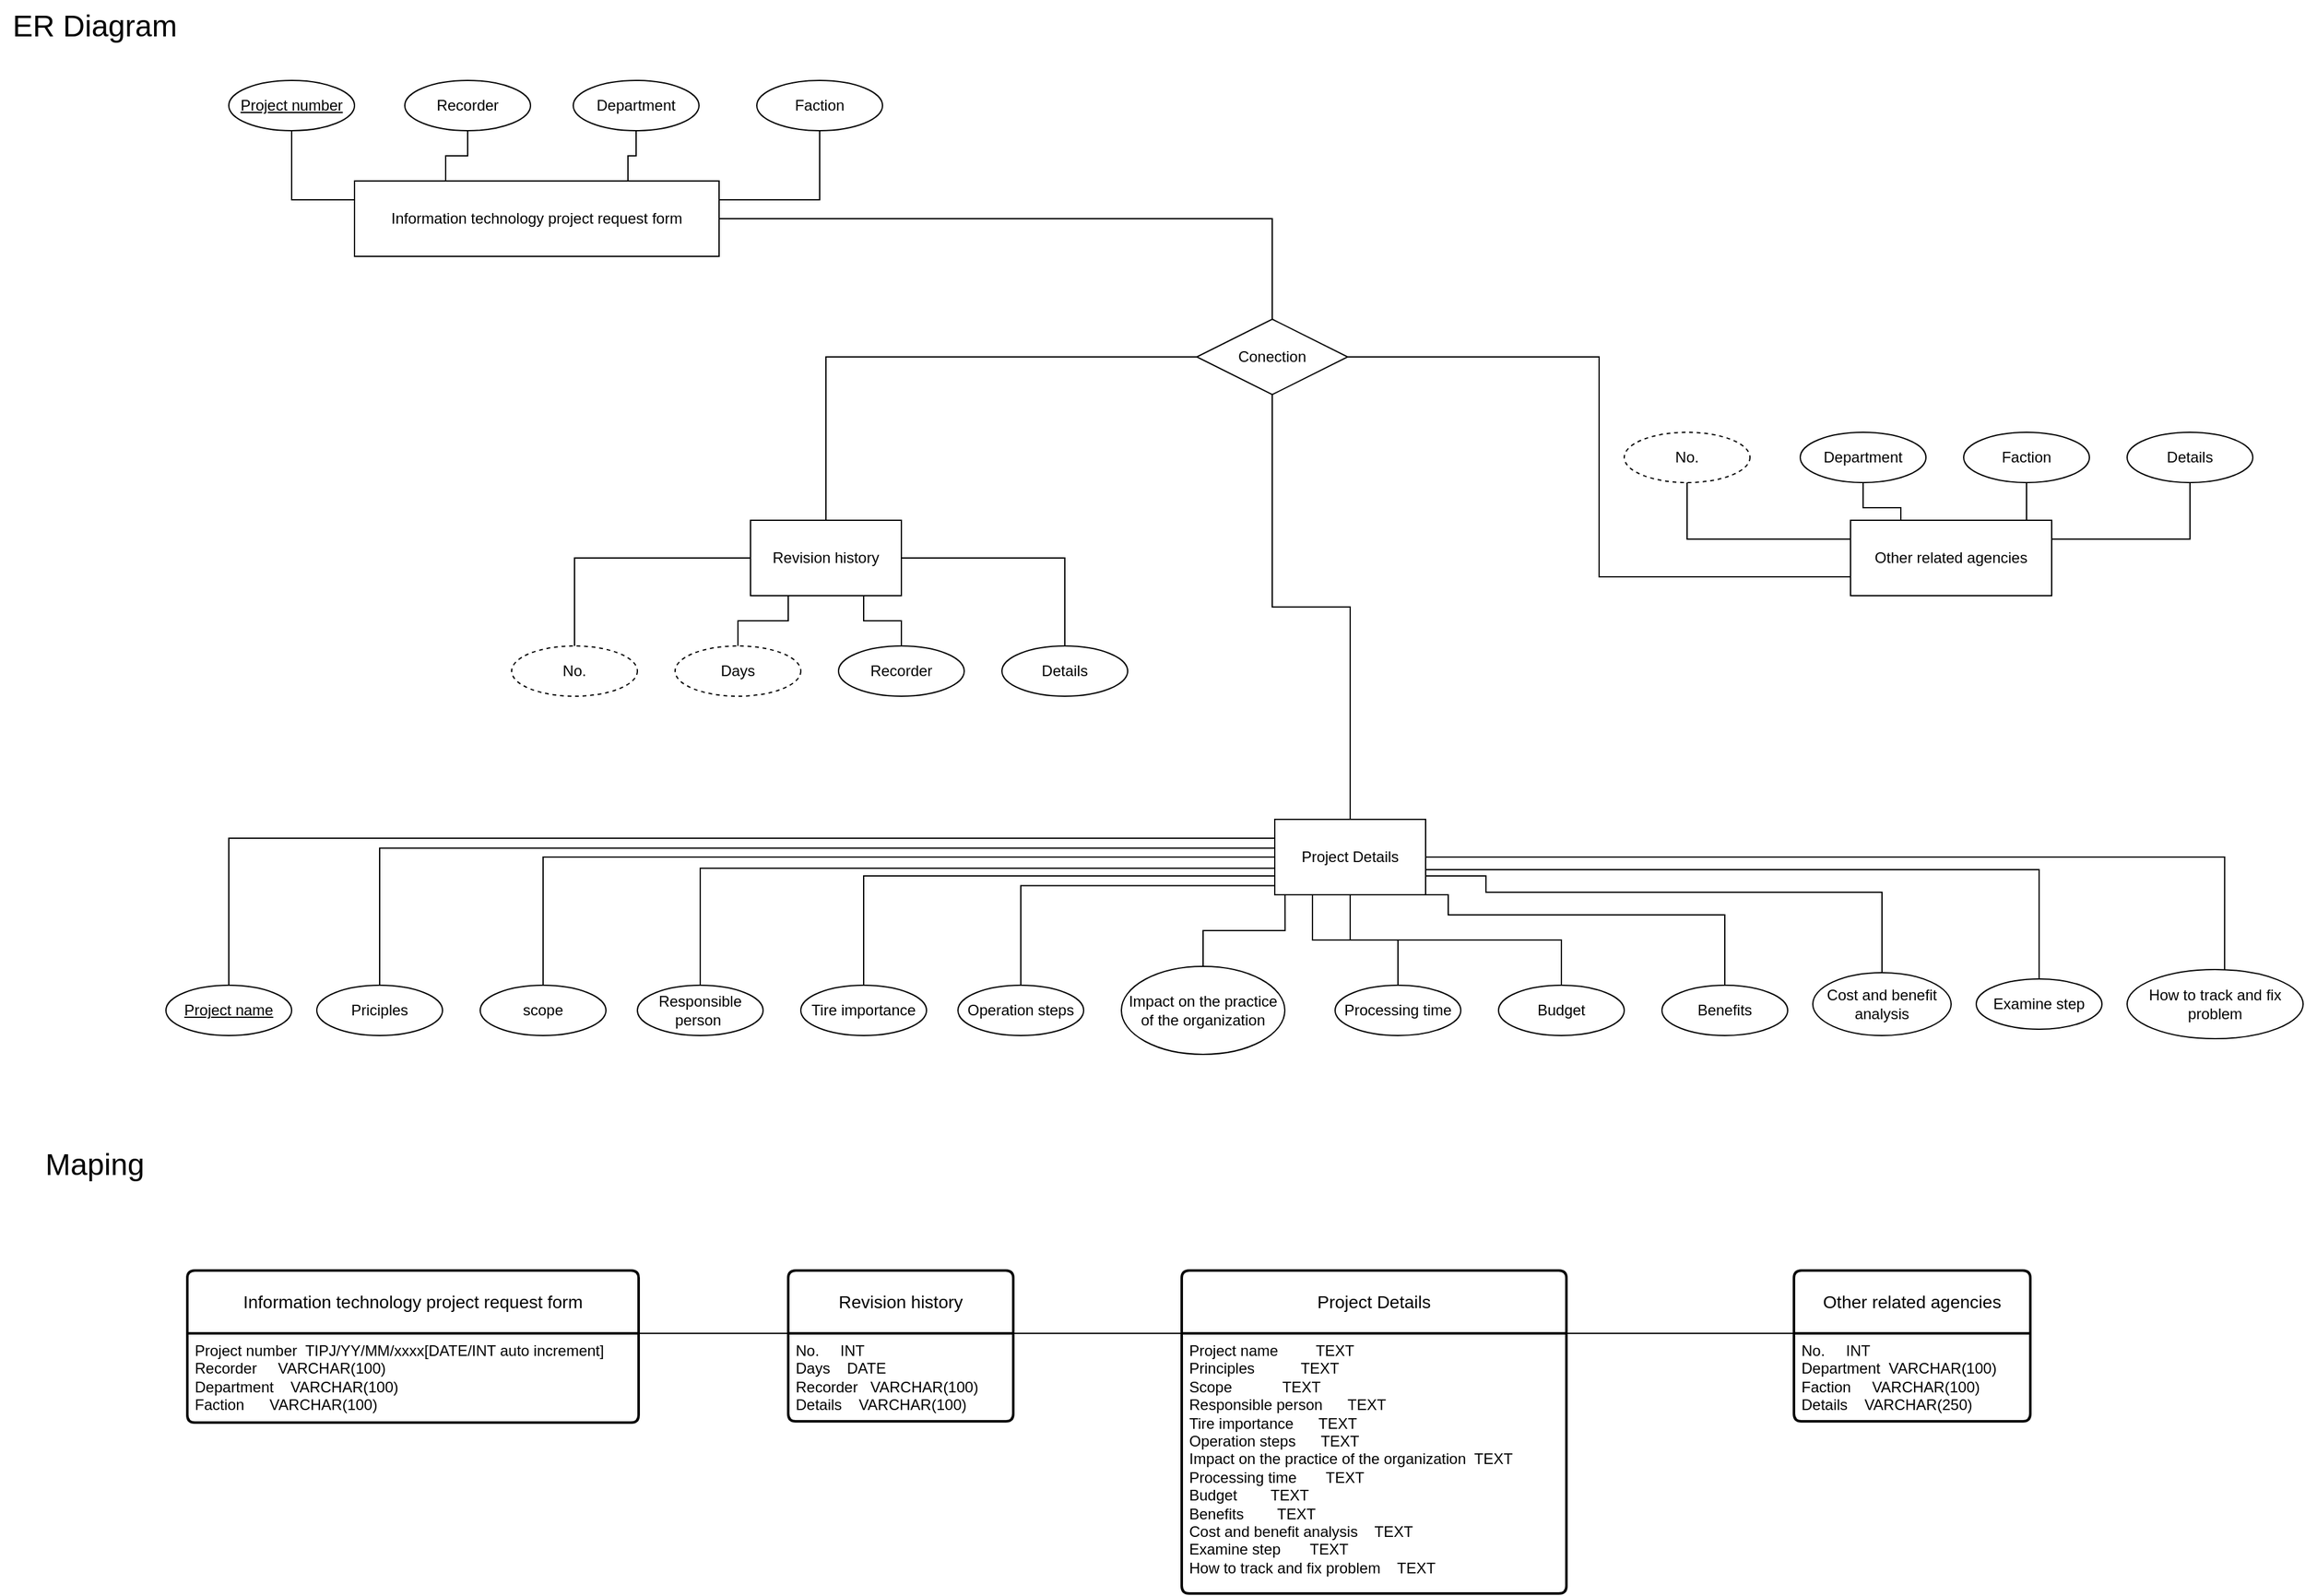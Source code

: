 <mxfile version="21.1.9" type="github">
  <diagram id="C5RBs43oDa-KdzZeNtuy" name="Page-1">
    <mxGraphModel dx="3625" dy="1433" grid="0" gridSize="10" guides="1" tooltips="1" connect="1" arrows="1" fold="1" page="0" pageScale="1" pageWidth="827" pageHeight="1169" math="0" shadow="0">
      <root>
        <mxCell id="WIyWlLk6GJQsqaUBKTNV-0" />
        <mxCell id="WIyWlLk6GJQsqaUBKTNV-1" parent="WIyWlLk6GJQsqaUBKTNV-0" />
        <mxCell id="wBuHz5XnsYCxLUPhX5Ku-12" style="edgeStyle=orthogonalEdgeStyle;shape=connector;rounded=0;orthogonalLoop=1;jettySize=auto;html=1;exitX=0.25;exitY=0;exitDx=0;exitDy=0;labelBackgroundColor=default;strokeColor=default;fontFamily=Helvetica;fontSize=11;fontColor=default;endArrow=none;" edge="1" parent="WIyWlLk6GJQsqaUBKTNV-1" source="gpKzbSkxYEuB6NWXuv-S-22" target="L3PCKFlnMeRxfN18ABbR-14">
          <mxGeometry relative="1" as="geometry" />
        </mxCell>
        <mxCell id="wBuHz5XnsYCxLUPhX5Ku-13" style="edgeStyle=orthogonalEdgeStyle;shape=connector;rounded=0;orthogonalLoop=1;jettySize=auto;html=1;exitX=0.75;exitY=0;exitDx=0;exitDy=0;entryX=0.5;entryY=1;entryDx=0;entryDy=0;labelBackgroundColor=default;strokeColor=default;fontFamily=Helvetica;fontSize=11;fontColor=default;endArrow=none;" edge="1" parent="WIyWlLk6GJQsqaUBKTNV-1" source="gpKzbSkxYEuB6NWXuv-S-22" target="L3PCKFlnMeRxfN18ABbR-12">
          <mxGeometry relative="1" as="geometry" />
        </mxCell>
        <mxCell id="wBuHz5XnsYCxLUPhX5Ku-17" style="edgeStyle=orthogonalEdgeStyle;shape=connector;rounded=0;orthogonalLoop=1;jettySize=auto;html=1;exitX=1;exitY=0.5;exitDx=0;exitDy=0;entryX=0.5;entryY=0;entryDx=0;entryDy=0;labelBackgroundColor=default;strokeColor=default;fontFamily=Helvetica;fontSize=11;fontColor=default;endArrow=none;" edge="1" parent="WIyWlLk6GJQsqaUBKTNV-1" source="gpKzbSkxYEuB6NWXuv-S-22" target="ozdPUisVRYDU9-FHPX3k-24">
          <mxGeometry relative="1" as="geometry" />
        </mxCell>
        <mxCell id="gpKzbSkxYEuB6NWXuv-S-22" value="Information technology project request form" style="rounded=0;whiteSpace=wrap;html=1;" parent="WIyWlLk6GJQsqaUBKTNV-1" vertex="1">
          <mxGeometry x="190" y="200" width="290" height="60" as="geometry" />
        </mxCell>
        <mxCell id="wBuHz5XnsYCxLUPhX5Ku-30" style="edgeStyle=orthogonalEdgeStyle;shape=connector;rounded=0;orthogonalLoop=1;jettySize=auto;html=1;exitX=0;exitY=0.25;exitDx=0;exitDy=0;entryX=0.5;entryY=0;entryDx=0;entryDy=0;labelBackgroundColor=default;strokeColor=default;fontFamily=Helvetica;fontSize=11;fontColor=default;endArrow=none;" edge="1" parent="WIyWlLk6GJQsqaUBKTNV-1" source="gpKzbSkxYEuB6NWXuv-S-24" target="ozdPUisVRYDU9-FHPX3k-1">
          <mxGeometry relative="1" as="geometry" />
        </mxCell>
        <mxCell id="wBuHz5XnsYCxLUPhX5Ku-38" style="edgeStyle=orthogonalEdgeStyle;shape=connector;rounded=0;orthogonalLoop=1;jettySize=auto;html=1;exitX=0.5;exitY=1;exitDx=0;exitDy=0;entryX=0.5;entryY=0;entryDx=0;entryDy=0;labelBackgroundColor=default;strokeColor=default;fontFamily=Helvetica;fontSize=11;fontColor=default;endArrow=none;" edge="1" parent="WIyWlLk6GJQsqaUBKTNV-1" source="gpKzbSkxYEuB6NWXuv-S-24" target="ozdPUisVRYDU9-FHPX3k-14">
          <mxGeometry relative="1" as="geometry" />
        </mxCell>
        <mxCell id="wBuHz5XnsYCxLUPhX5Ku-39" style="edgeStyle=orthogonalEdgeStyle;shape=connector;rounded=0;orthogonalLoop=1;jettySize=auto;html=1;exitX=0.75;exitY=1;exitDx=0;exitDy=0;entryX=0.5;entryY=0;entryDx=0;entryDy=0;labelBackgroundColor=default;strokeColor=default;fontFamily=Helvetica;fontSize=11;fontColor=default;endArrow=none;" edge="1" parent="WIyWlLk6GJQsqaUBKTNV-1" source="gpKzbSkxYEuB6NWXuv-S-24" target="ozdPUisVRYDU9-FHPX3k-15">
          <mxGeometry relative="1" as="geometry">
            <Array as="points">
              <mxPoint x="1060" y="784" />
              <mxPoint x="1280" y="784" />
            </Array>
          </mxGeometry>
        </mxCell>
        <mxCell id="wBuHz5XnsYCxLUPhX5Ku-40" style="edgeStyle=orthogonalEdgeStyle;shape=connector;rounded=0;orthogonalLoop=1;jettySize=auto;html=1;exitX=1;exitY=0.75;exitDx=0;exitDy=0;entryX=0.5;entryY=0;entryDx=0;entryDy=0;labelBackgroundColor=default;strokeColor=default;fontFamily=Helvetica;fontSize=11;fontColor=default;endArrow=none;" edge="1" parent="WIyWlLk6GJQsqaUBKTNV-1" source="gpKzbSkxYEuB6NWXuv-S-24" target="ozdPUisVRYDU9-FHPX3k-16">
          <mxGeometry relative="1" as="geometry">
            <Array as="points">
              <mxPoint x="1090" y="753" />
              <mxPoint x="1090" y="766" />
              <mxPoint x="1405" y="766" />
            </Array>
          </mxGeometry>
        </mxCell>
        <mxCell id="wBuHz5XnsYCxLUPhX5Ku-41" style="edgeStyle=orthogonalEdgeStyle;shape=connector;rounded=0;orthogonalLoop=1;jettySize=auto;html=1;exitX=1;exitY=0.75;exitDx=0;exitDy=0;entryX=0.5;entryY=0;entryDx=0;entryDy=0;labelBackgroundColor=default;strokeColor=default;fontFamily=Helvetica;fontSize=11;fontColor=default;endArrow=none;" edge="1" parent="WIyWlLk6GJQsqaUBKTNV-1" source="gpKzbSkxYEuB6NWXuv-S-24" target="ozdPUisVRYDU9-FHPX3k-18">
          <mxGeometry relative="1" as="geometry">
            <Array as="points">
              <mxPoint x="1042" y="748" />
              <mxPoint x="1530" y="748" />
            </Array>
          </mxGeometry>
        </mxCell>
        <mxCell id="wBuHz5XnsYCxLUPhX5Ku-42" style="edgeStyle=orthogonalEdgeStyle;shape=connector;rounded=0;orthogonalLoop=1;jettySize=auto;html=1;exitX=1;exitY=0.5;exitDx=0;exitDy=0;entryX=0.554;entryY=0.03;entryDx=0;entryDy=0;entryPerimeter=0;labelBackgroundColor=default;strokeColor=default;fontFamily=Helvetica;fontSize=11;fontColor=default;endArrow=none;" edge="1" parent="WIyWlLk6GJQsqaUBKTNV-1" source="gpKzbSkxYEuB6NWXuv-S-24" target="ozdPUisVRYDU9-FHPX3k-19">
          <mxGeometry relative="1" as="geometry" />
        </mxCell>
        <mxCell id="gpKzbSkxYEuB6NWXuv-S-24" value="Project Details" style="rounded=0;whiteSpace=wrap;html=1;shadow=0;" parent="WIyWlLk6GJQsqaUBKTNV-1" vertex="1">
          <mxGeometry x="922" y="708" width="120" height="60" as="geometry" />
        </mxCell>
        <mxCell id="wBuHz5XnsYCxLUPhX5Ku-28" style="edgeStyle=orthogonalEdgeStyle;shape=connector;rounded=0;orthogonalLoop=1;jettySize=auto;html=1;exitX=0.75;exitY=0;exitDx=0;exitDy=0;entryX=0.5;entryY=1;entryDx=0;entryDy=0;labelBackgroundColor=default;strokeColor=default;fontFamily=Helvetica;fontSize=11;fontColor=default;endArrow=none;" edge="1" parent="WIyWlLk6GJQsqaUBKTNV-1" source="gpKzbSkxYEuB6NWXuv-S-25" target="ozdPUisVRYDU9-FHPX3k-22">
          <mxGeometry relative="1" as="geometry" />
        </mxCell>
        <mxCell id="wBuHz5XnsYCxLUPhX5Ku-29" style="edgeStyle=orthogonalEdgeStyle;shape=connector;rounded=0;orthogonalLoop=1;jettySize=auto;html=1;exitX=1;exitY=0.25;exitDx=0;exitDy=0;entryX=0.5;entryY=1;entryDx=0;entryDy=0;labelBackgroundColor=default;strokeColor=default;fontFamily=Helvetica;fontSize=11;fontColor=default;endArrow=none;" edge="1" parent="WIyWlLk6GJQsqaUBKTNV-1" source="gpKzbSkxYEuB6NWXuv-S-25" target="ozdPUisVRYDU9-FHPX3k-23">
          <mxGeometry relative="1" as="geometry" />
        </mxCell>
        <mxCell id="gpKzbSkxYEuB6NWXuv-S-25" value="Other related agencies" style="whiteSpace=wrap;html=1;" parent="WIyWlLk6GJQsqaUBKTNV-1" vertex="1">
          <mxGeometry x="1380" y="470" width="160" height="60" as="geometry" />
        </mxCell>
        <mxCell id="wBuHz5XnsYCxLUPhX5Ku-16" style="edgeStyle=orthogonalEdgeStyle;shape=connector;rounded=0;orthogonalLoop=1;jettySize=auto;html=1;exitX=0.5;exitY=1;exitDx=0;exitDy=0;entryX=0;entryY=0.25;entryDx=0;entryDy=0;labelBackgroundColor=default;strokeColor=default;fontFamily=Helvetica;fontSize=11;fontColor=default;endArrow=none;" edge="1" parent="WIyWlLk6GJQsqaUBKTNV-1" source="L3PCKFlnMeRxfN18ABbR-11" target="gpKzbSkxYEuB6NWXuv-S-22">
          <mxGeometry relative="1" as="geometry" />
        </mxCell>
        <mxCell id="L3PCKFlnMeRxfN18ABbR-11" value="Project number" style="ellipse;whiteSpace=wrap;html=1;align=center;fontStyle=4;" parent="WIyWlLk6GJQsqaUBKTNV-1" vertex="1">
          <mxGeometry x="90" y="120" width="100" height="40" as="geometry" />
        </mxCell>
        <mxCell id="L3PCKFlnMeRxfN18ABbR-12" value="Department" style="ellipse;whiteSpace=wrap;html=1;align=center;" parent="WIyWlLk6GJQsqaUBKTNV-1" vertex="1">
          <mxGeometry x="364" y="120" width="100" height="40" as="geometry" />
        </mxCell>
        <mxCell id="wBuHz5XnsYCxLUPhX5Ku-15" style="edgeStyle=orthogonalEdgeStyle;shape=connector;rounded=0;orthogonalLoop=1;jettySize=auto;html=1;exitX=0.5;exitY=1;exitDx=0;exitDy=0;entryX=1;entryY=0.25;entryDx=0;entryDy=0;labelBackgroundColor=default;strokeColor=default;fontFamily=Helvetica;fontSize=11;fontColor=default;endArrow=none;" edge="1" parent="WIyWlLk6GJQsqaUBKTNV-1" source="L3PCKFlnMeRxfN18ABbR-13" target="gpKzbSkxYEuB6NWXuv-S-22">
          <mxGeometry relative="1" as="geometry" />
        </mxCell>
        <mxCell id="L3PCKFlnMeRxfN18ABbR-13" value="Faction" style="ellipse;whiteSpace=wrap;html=1;align=center;" parent="WIyWlLk6GJQsqaUBKTNV-1" vertex="1">
          <mxGeometry x="510" y="120" width="100" height="40" as="geometry" />
        </mxCell>
        <mxCell id="L3PCKFlnMeRxfN18ABbR-14" value="Recorder" style="ellipse;whiteSpace=wrap;html=1;align=center;" parent="WIyWlLk6GJQsqaUBKTNV-1" vertex="1">
          <mxGeometry x="230" y="120" width="100" height="40" as="geometry" />
        </mxCell>
        <mxCell id="ozdPUisVRYDU9-FHPX3k-1" value="Project name" style="ellipse;whiteSpace=wrap;html=1;align=center;fontStyle=4;" parent="WIyWlLk6GJQsqaUBKTNV-1" vertex="1">
          <mxGeometry x="40" y="840" width="100" height="40" as="geometry" />
        </mxCell>
        <mxCell id="wBuHz5XnsYCxLUPhX5Ku-31" style="edgeStyle=orthogonalEdgeStyle;shape=connector;rounded=0;orthogonalLoop=1;jettySize=auto;html=1;exitX=0.5;exitY=0;exitDx=0;exitDy=0;entryX=0.004;entryY=0.381;entryDx=0;entryDy=0;entryPerimeter=0;labelBackgroundColor=default;strokeColor=default;fontFamily=Helvetica;fontSize=11;fontColor=default;endArrow=none;" edge="1" parent="WIyWlLk6GJQsqaUBKTNV-1" source="ozdPUisVRYDU9-FHPX3k-5" target="gpKzbSkxYEuB6NWXuv-S-24">
          <mxGeometry relative="1" as="geometry" />
        </mxCell>
        <mxCell id="ozdPUisVRYDU9-FHPX3k-5" value="Priciples" style="ellipse;whiteSpace=wrap;html=1;align=center;" parent="WIyWlLk6GJQsqaUBKTNV-1" vertex="1">
          <mxGeometry x="160" y="840" width="100" height="40" as="geometry" />
        </mxCell>
        <mxCell id="wBuHz5XnsYCxLUPhX5Ku-32" style="edgeStyle=orthogonalEdgeStyle;shape=connector;rounded=0;orthogonalLoop=1;jettySize=auto;html=1;exitX=0.5;exitY=0;exitDx=0;exitDy=0;entryX=0;entryY=0.5;entryDx=0;entryDy=0;labelBackgroundColor=default;strokeColor=default;fontFamily=Helvetica;fontSize=11;fontColor=default;endArrow=none;" edge="1" parent="WIyWlLk6GJQsqaUBKTNV-1" source="ozdPUisVRYDU9-FHPX3k-6" target="gpKzbSkxYEuB6NWXuv-S-24">
          <mxGeometry relative="1" as="geometry" />
        </mxCell>
        <mxCell id="ozdPUisVRYDU9-FHPX3k-6" value="scope" style="ellipse;whiteSpace=wrap;html=1;align=center;" parent="WIyWlLk6GJQsqaUBKTNV-1" vertex="1">
          <mxGeometry x="290" y="840" width="100" height="40" as="geometry" />
        </mxCell>
        <mxCell id="wBuHz5XnsYCxLUPhX5Ku-20" style="edgeStyle=orthogonalEdgeStyle;shape=connector;rounded=0;orthogonalLoop=1;jettySize=auto;html=1;exitX=0.75;exitY=1;exitDx=0;exitDy=0;entryX=0.5;entryY=0;entryDx=0;entryDy=0;labelBackgroundColor=default;strokeColor=default;fontFamily=Helvetica;fontSize=11;fontColor=default;endArrow=none;" edge="1" parent="WIyWlLk6GJQsqaUBKTNV-1" source="gpKzbSkxYEuB6NWXuv-S-23" target="L3PCKFlnMeRxfN18ABbR-18">
          <mxGeometry relative="1" as="geometry" />
        </mxCell>
        <mxCell id="wBuHz5XnsYCxLUPhX5Ku-21" style="edgeStyle=orthogonalEdgeStyle;shape=connector;rounded=0;orthogonalLoop=1;jettySize=auto;html=1;exitX=0.25;exitY=1;exitDx=0;exitDy=0;entryX=0.5;entryY=0;entryDx=0;entryDy=0;labelBackgroundColor=default;strokeColor=default;fontFamily=Helvetica;fontSize=11;fontColor=default;endArrow=none;" edge="1" parent="WIyWlLk6GJQsqaUBKTNV-1" source="gpKzbSkxYEuB6NWXuv-S-23" target="L3PCKFlnMeRxfN18ABbR-17">
          <mxGeometry relative="1" as="geometry" />
        </mxCell>
        <mxCell id="wBuHz5XnsYCxLUPhX5Ku-22" style="edgeStyle=orthogonalEdgeStyle;shape=connector;rounded=0;orthogonalLoop=1;jettySize=auto;html=1;exitX=0;exitY=0.5;exitDx=0;exitDy=0;entryX=0.5;entryY=0;entryDx=0;entryDy=0;labelBackgroundColor=default;strokeColor=default;fontFamily=Helvetica;fontSize=11;fontColor=default;endArrow=none;" edge="1" parent="WIyWlLk6GJQsqaUBKTNV-1" source="gpKzbSkxYEuB6NWXuv-S-23" target="L3PCKFlnMeRxfN18ABbR-16">
          <mxGeometry relative="1" as="geometry" />
        </mxCell>
        <mxCell id="gpKzbSkxYEuB6NWXuv-S-23" value="Revision history" style="rounded=0;whiteSpace=wrap;html=1;container=0;" parent="WIyWlLk6GJQsqaUBKTNV-1" vertex="1">
          <mxGeometry x="505" y="470" width="120" height="60" as="geometry" />
        </mxCell>
        <mxCell id="L3PCKFlnMeRxfN18ABbR-16" value="No." style="ellipse;whiteSpace=wrap;html=1;align=center;dashed=1;container=0;" parent="WIyWlLk6GJQsqaUBKTNV-1" vertex="1">
          <mxGeometry x="315" y="570" width="100" height="40" as="geometry" />
        </mxCell>
        <mxCell id="L3PCKFlnMeRxfN18ABbR-17" value="Days" style="ellipse;whiteSpace=wrap;html=1;align=center;dashed=1;container=0;" parent="WIyWlLk6GJQsqaUBKTNV-1" vertex="1">
          <mxGeometry x="445" y="570" width="100" height="40" as="geometry" />
        </mxCell>
        <mxCell id="L3PCKFlnMeRxfN18ABbR-18" value="Recorder" style="ellipse;whiteSpace=wrap;html=1;align=center;container=0;" parent="WIyWlLk6GJQsqaUBKTNV-1" vertex="1">
          <mxGeometry x="575" y="570" width="100" height="40" as="geometry" />
        </mxCell>
        <mxCell id="wBuHz5XnsYCxLUPhX5Ku-19" style="edgeStyle=orthogonalEdgeStyle;shape=connector;rounded=0;orthogonalLoop=1;jettySize=auto;html=1;exitX=0.5;exitY=0;exitDx=0;exitDy=0;entryX=1;entryY=0.5;entryDx=0;entryDy=0;labelBackgroundColor=default;strokeColor=default;fontFamily=Helvetica;fontSize=11;fontColor=default;endArrow=none;" edge="1" parent="WIyWlLk6GJQsqaUBKTNV-1" source="L3PCKFlnMeRxfN18ABbR-19" target="gpKzbSkxYEuB6NWXuv-S-23">
          <mxGeometry relative="1" as="geometry" />
        </mxCell>
        <mxCell id="L3PCKFlnMeRxfN18ABbR-19" value="Details" style="ellipse;whiteSpace=wrap;html=1;align=center;container=0;" parent="WIyWlLk6GJQsqaUBKTNV-1" vertex="1">
          <mxGeometry x="705" y="570" width="100" height="40" as="geometry" />
        </mxCell>
        <mxCell id="wBuHz5XnsYCxLUPhX5Ku-33" style="edgeStyle=orthogonalEdgeStyle;shape=connector;rounded=0;orthogonalLoop=1;jettySize=auto;html=1;exitX=0.5;exitY=0;exitDx=0;exitDy=0;entryX=-0.001;entryY=0.648;entryDx=0;entryDy=0;entryPerimeter=0;labelBackgroundColor=default;strokeColor=default;fontFamily=Helvetica;fontSize=11;fontColor=default;endArrow=none;" edge="1" parent="WIyWlLk6GJQsqaUBKTNV-1" source="ozdPUisVRYDU9-FHPX3k-7" target="gpKzbSkxYEuB6NWXuv-S-24">
          <mxGeometry relative="1" as="geometry" />
        </mxCell>
        <mxCell id="ozdPUisVRYDU9-FHPX3k-7" value="Responsible person&amp;nbsp;" style="ellipse;whiteSpace=wrap;html=1;align=center;" parent="WIyWlLk6GJQsqaUBKTNV-1" vertex="1">
          <mxGeometry x="415" y="840" width="100" height="40" as="geometry" />
        </mxCell>
        <mxCell id="wBuHz5XnsYCxLUPhX5Ku-34" style="edgeStyle=orthogonalEdgeStyle;shape=connector;rounded=0;orthogonalLoop=1;jettySize=auto;html=1;exitX=0.5;exitY=0;exitDx=0;exitDy=0;entryX=0;entryY=0.75;entryDx=0;entryDy=0;labelBackgroundColor=default;strokeColor=default;fontFamily=Helvetica;fontSize=11;fontColor=default;endArrow=none;" edge="1" parent="WIyWlLk6GJQsqaUBKTNV-1" source="ozdPUisVRYDU9-FHPX3k-8" target="gpKzbSkxYEuB6NWXuv-S-24">
          <mxGeometry relative="1" as="geometry" />
        </mxCell>
        <mxCell id="ozdPUisVRYDU9-FHPX3k-8" value="Tire importance" style="ellipse;whiteSpace=wrap;html=1;align=center;" parent="WIyWlLk6GJQsqaUBKTNV-1" vertex="1">
          <mxGeometry x="545" y="840" width="100" height="40" as="geometry" />
        </mxCell>
        <mxCell id="wBuHz5XnsYCxLUPhX5Ku-35" style="edgeStyle=orthogonalEdgeStyle;shape=connector;rounded=0;orthogonalLoop=1;jettySize=auto;html=1;exitX=0.5;exitY=0;exitDx=0;exitDy=0;entryX=0.004;entryY=0.879;entryDx=0;entryDy=0;entryPerimeter=0;labelBackgroundColor=default;strokeColor=default;fontFamily=Helvetica;fontSize=11;fontColor=default;endArrow=none;" edge="1" parent="WIyWlLk6GJQsqaUBKTNV-1" source="ozdPUisVRYDU9-FHPX3k-9" target="gpKzbSkxYEuB6NWXuv-S-24">
          <mxGeometry relative="1" as="geometry" />
        </mxCell>
        <mxCell id="ozdPUisVRYDU9-FHPX3k-9" value="Operation steps" style="ellipse;whiteSpace=wrap;html=1;align=center;" parent="WIyWlLk6GJQsqaUBKTNV-1" vertex="1">
          <mxGeometry x="670" y="840" width="100" height="40" as="geometry" />
        </mxCell>
        <mxCell id="wBuHz5XnsYCxLUPhX5Ku-36" style="edgeStyle=orthogonalEdgeStyle;shape=connector;rounded=0;orthogonalLoop=1;jettySize=auto;html=1;exitX=0.5;exitY=0;exitDx=0;exitDy=0;entryX=0.068;entryY=1.007;entryDx=0;entryDy=0;entryPerimeter=0;labelBackgroundColor=default;strokeColor=default;fontFamily=Helvetica;fontSize=11;fontColor=default;endArrow=none;" edge="1" parent="WIyWlLk6GJQsqaUBKTNV-1" source="ozdPUisVRYDU9-FHPX3k-11" target="gpKzbSkxYEuB6NWXuv-S-24">
          <mxGeometry relative="1" as="geometry" />
        </mxCell>
        <mxCell id="ozdPUisVRYDU9-FHPX3k-11" value="Impact on the practice of the organization" style="ellipse;whiteSpace=wrap;html=1;align=center;" parent="WIyWlLk6GJQsqaUBKTNV-1" vertex="1">
          <mxGeometry x="800" y="825" width="130" height="70" as="geometry" />
        </mxCell>
        <mxCell id="wBuHz5XnsYCxLUPhX5Ku-37" style="edgeStyle=orthogonalEdgeStyle;shape=connector;rounded=0;orthogonalLoop=1;jettySize=auto;html=1;exitX=0.5;exitY=0;exitDx=0;exitDy=0;entryX=0.25;entryY=1;entryDx=0;entryDy=0;labelBackgroundColor=default;strokeColor=default;fontFamily=Helvetica;fontSize=11;fontColor=default;endArrow=none;" edge="1" parent="WIyWlLk6GJQsqaUBKTNV-1" source="ozdPUisVRYDU9-FHPX3k-12" target="gpKzbSkxYEuB6NWXuv-S-24">
          <mxGeometry relative="1" as="geometry" />
        </mxCell>
        <mxCell id="ozdPUisVRYDU9-FHPX3k-12" value="Processing time" style="ellipse;whiteSpace=wrap;html=1;align=center;" parent="WIyWlLk6GJQsqaUBKTNV-1" vertex="1">
          <mxGeometry x="970" y="840" width="100" height="40" as="geometry" />
        </mxCell>
        <mxCell id="ozdPUisVRYDU9-FHPX3k-14" value="Budget" style="ellipse;whiteSpace=wrap;html=1;align=center;" parent="WIyWlLk6GJQsqaUBKTNV-1" vertex="1">
          <mxGeometry x="1100" y="840" width="100" height="40" as="geometry" />
        </mxCell>
        <mxCell id="ozdPUisVRYDU9-FHPX3k-15" value="Benefits" style="ellipse;whiteSpace=wrap;html=1;align=center;" parent="WIyWlLk6GJQsqaUBKTNV-1" vertex="1">
          <mxGeometry x="1230" y="840" width="100" height="40" as="geometry" />
        </mxCell>
        <mxCell id="ozdPUisVRYDU9-FHPX3k-16" value="Cost and benefit analysis" style="ellipse;whiteSpace=wrap;html=1;align=center;" parent="WIyWlLk6GJQsqaUBKTNV-1" vertex="1">
          <mxGeometry x="1350" y="830" width="110" height="50" as="geometry" />
        </mxCell>
        <mxCell id="ozdPUisVRYDU9-FHPX3k-18" value="Examine step" style="ellipse;whiteSpace=wrap;html=1;align=center;" parent="WIyWlLk6GJQsqaUBKTNV-1" vertex="1">
          <mxGeometry x="1480" y="835" width="100" height="40" as="geometry" />
        </mxCell>
        <mxCell id="ozdPUisVRYDU9-FHPX3k-19" value="How to track and fix problem" style="ellipse;whiteSpace=wrap;html=1;align=center;" parent="WIyWlLk6GJQsqaUBKTNV-1" vertex="1">
          <mxGeometry x="1600" y="827.5" width="140" height="55" as="geometry" />
        </mxCell>
        <mxCell id="wBuHz5XnsYCxLUPhX5Ku-25" style="edgeStyle=orthogonalEdgeStyle;shape=connector;rounded=0;orthogonalLoop=1;jettySize=auto;html=1;exitX=0.5;exitY=1;exitDx=0;exitDy=0;entryX=0;entryY=0.25;entryDx=0;entryDy=0;labelBackgroundColor=default;strokeColor=default;fontFamily=Helvetica;fontSize=11;fontColor=default;endArrow=none;" edge="1" parent="WIyWlLk6GJQsqaUBKTNV-1" source="ozdPUisVRYDU9-FHPX3k-20" target="gpKzbSkxYEuB6NWXuv-S-25">
          <mxGeometry relative="1" as="geometry" />
        </mxCell>
        <mxCell id="ozdPUisVRYDU9-FHPX3k-20" value="No." style="ellipse;whiteSpace=wrap;html=1;align=center;dashed=1;container=0;" parent="WIyWlLk6GJQsqaUBKTNV-1" vertex="1">
          <mxGeometry x="1200" y="400" width="100" height="40" as="geometry" />
        </mxCell>
        <mxCell id="wBuHz5XnsYCxLUPhX5Ku-26" style="edgeStyle=orthogonalEdgeStyle;shape=connector;rounded=0;orthogonalLoop=1;jettySize=auto;html=1;exitX=0.5;exitY=1;exitDx=0;exitDy=0;entryX=0.25;entryY=0;entryDx=0;entryDy=0;labelBackgroundColor=default;strokeColor=default;fontFamily=Helvetica;fontSize=11;fontColor=default;endArrow=none;" edge="1" parent="WIyWlLk6GJQsqaUBKTNV-1" source="ozdPUisVRYDU9-FHPX3k-21" target="gpKzbSkxYEuB6NWXuv-S-25">
          <mxGeometry relative="1" as="geometry" />
        </mxCell>
        <mxCell id="ozdPUisVRYDU9-FHPX3k-21" value="Department" style="ellipse;whiteSpace=wrap;html=1;align=center;" parent="WIyWlLk6GJQsqaUBKTNV-1" vertex="1">
          <mxGeometry x="1340" y="400" width="100" height="40" as="geometry" />
        </mxCell>
        <mxCell id="ozdPUisVRYDU9-FHPX3k-22" value="Faction" style="ellipse;whiteSpace=wrap;html=1;align=center;" parent="WIyWlLk6GJQsqaUBKTNV-1" vertex="1">
          <mxGeometry x="1470" y="400" width="100" height="40" as="geometry" />
        </mxCell>
        <mxCell id="ozdPUisVRYDU9-FHPX3k-23" value="Details" style="ellipse;whiteSpace=wrap;html=1;align=center;container=0;" parent="WIyWlLk6GJQsqaUBKTNV-1" vertex="1">
          <mxGeometry x="1600" y="400" width="100" height="40" as="geometry" />
        </mxCell>
        <mxCell id="wBuHz5XnsYCxLUPhX5Ku-18" style="edgeStyle=orthogonalEdgeStyle;shape=connector;rounded=0;orthogonalLoop=1;jettySize=auto;html=1;exitX=0;exitY=0.5;exitDx=0;exitDy=0;entryX=0.5;entryY=0;entryDx=0;entryDy=0;labelBackgroundColor=default;strokeColor=default;fontFamily=Helvetica;fontSize=11;fontColor=default;endArrow=none;" edge="1" parent="WIyWlLk6GJQsqaUBKTNV-1" source="ozdPUisVRYDU9-FHPX3k-24" target="gpKzbSkxYEuB6NWXuv-S-23">
          <mxGeometry relative="1" as="geometry" />
        </mxCell>
        <mxCell id="wBuHz5XnsYCxLUPhX5Ku-23" style="edgeStyle=orthogonalEdgeStyle;shape=connector;rounded=0;orthogonalLoop=1;jettySize=auto;html=1;exitX=0.5;exitY=1;exitDx=0;exitDy=0;labelBackgroundColor=default;strokeColor=default;fontFamily=Helvetica;fontSize=11;fontColor=default;endArrow=none;" edge="1" parent="WIyWlLk6GJQsqaUBKTNV-1" source="ozdPUisVRYDU9-FHPX3k-24" target="gpKzbSkxYEuB6NWXuv-S-24">
          <mxGeometry relative="1" as="geometry" />
        </mxCell>
        <mxCell id="wBuHz5XnsYCxLUPhX5Ku-24" style="edgeStyle=orthogonalEdgeStyle;shape=connector;rounded=0;orthogonalLoop=1;jettySize=auto;html=1;exitX=1;exitY=0.5;exitDx=0;exitDy=0;entryX=0;entryY=0.75;entryDx=0;entryDy=0;labelBackgroundColor=default;strokeColor=default;fontFamily=Helvetica;fontSize=11;fontColor=default;endArrow=none;" edge="1" parent="WIyWlLk6GJQsqaUBKTNV-1" source="ozdPUisVRYDU9-FHPX3k-24" target="gpKzbSkxYEuB6NWXuv-S-25">
          <mxGeometry relative="1" as="geometry" />
        </mxCell>
        <mxCell id="ozdPUisVRYDU9-FHPX3k-24" value="Conection" style="shape=rhombus;perimeter=rhombusPerimeter;whiteSpace=wrap;html=1;align=center;" parent="WIyWlLk6GJQsqaUBKTNV-1" vertex="1">
          <mxGeometry x="860" y="310" width="120" height="60" as="geometry" />
        </mxCell>
        <mxCell id="ozdPUisVRYDU9-FHPX3k-67" value="&lt;font style=&quot;font-size: 24px;&quot;&gt;ER Diagram&lt;/font&gt;" style="text;html=1;align=center;verticalAlign=middle;resizable=0;points=[];autosize=1;strokeColor=none;fillColor=none;" parent="WIyWlLk6GJQsqaUBKTNV-1" vertex="1">
          <mxGeometry x="-92" y="56" width="149" height="41" as="geometry" />
        </mxCell>
        <mxCell id="ozdPUisVRYDU9-FHPX3k-68" value="&lt;span style=&quot;font-size: 24px;&quot;&gt;Maping&lt;/span&gt;" style="text;html=1;align=center;verticalAlign=middle;resizable=0;points=[];autosize=1;strokeColor=none;fillColor=none;" parent="WIyWlLk6GJQsqaUBKTNV-1" vertex="1">
          <mxGeometry x="-66" y="962" width="97" height="41" as="geometry" />
        </mxCell>
        <mxCell id="ozdPUisVRYDU9-FHPX3k-82" value="Information technology project request form" style="swimlane;childLayout=stackLayout;horizontal=1;startSize=50;horizontalStack=0;rounded=1;fontSize=14;fontStyle=0;strokeWidth=2;resizeParent=0;resizeLast=1;shadow=0;dashed=0;align=center;arcSize=4;whiteSpace=wrap;html=1;" parent="WIyWlLk6GJQsqaUBKTNV-1" vertex="1">
          <mxGeometry x="57" y="1067" width="359" height="121" as="geometry" />
        </mxCell>
        <mxCell id="ozdPUisVRYDU9-FHPX3k-83" value="Project number&lt;span style=&quot;white-space: pre;&quot;&gt; &lt;span style=&quot;white-space: pre;&quot;&gt;	&lt;/span&gt;&lt;/span&gt;TIPJ/YY/MM/xxxx[DATE/INT auto increment]&lt;br&gt;Recorder&lt;span style=&quot;white-space: pre;&quot;&gt; &lt;/span&gt;&lt;span style=&quot;white-space: pre;&quot;&gt; &lt;/span&gt;&lt;span style=&quot;white-space: pre;&quot;&gt; &lt;span style=&quot;white-space: pre;&quot;&gt;	&lt;/span&gt;&lt;span style=&quot;white-space: pre;&quot;&gt;	&lt;/span&gt;VARCHAR&lt;/span&gt;(100)&lt;br&gt;Department&lt;span style=&quot;white-space: pre;&quot;&gt; &lt;/span&gt;&lt;span style=&quot;white-space: pre;&quot;&gt; &lt;span style=&quot;white-space: pre;&quot;&gt;	&lt;/span&gt;&lt;span style=&quot;white-space: pre;&quot;&gt;	&lt;/span&gt;VARCHAR&lt;/span&gt;(100)&lt;br&gt;Faction&amp;nbsp;&lt;span style=&quot;white-space: pre;&quot;&gt; &lt;/span&gt;&lt;span style=&quot;white-space: pre;&quot;&gt; &lt;span style=&quot;white-space: pre;&quot;&gt;	&lt;/span&gt;&lt;span style=&quot;white-space: pre;&quot;&gt;	&lt;span style=&quot;white-space: pre;&quot;&gt;	&lt;/span&gt;&lt;/span&gt;&lt;/span&gt;VARCHAR(100)" style="align=left;strokeColor=none;fillColor=none;spacingLeft=4;fontSize=12;verticalAlign=top;resizable=0;rotatable=0;part=1;html=1;" parent="ozdPUisVRYDU9-FHPX3k-82" vertex="1">
          <mxGeometry y="50" width="359" height="71" as="geometry" />
        </mxCell>
        <mxCell id="ozdPUisVRYDU9-FHPX3k-88" value="Other related agencies" style="swimlane;childLayout=stackLayout;horizontal=1;startSize=50;horizontalStack=0;rounded=1;fontSize=14;fontStyle=0;strokeWidth=2;resizeParent=0;resizeLast=1;shadow=0;dashed=0;align=center;arcSize=4;whiteSpace=wrap;html=1;" parent="WIyWlLk6GJQsqaUBKTNV-1" vertex="1">
          <mxGeometry x="1335" y="1067" width="188" height="120" as="geometry" />
        </mxCell>
        <mxCell id="ozdPUisVRYDU9-FHPX3k-89" value="No.&lt;span style=&quot;white-space: pre;&quot;&gt; &lt;/span&gt;&lt;span style=&quot;white-space: pre;&quot;&gt; &lt;span style=&quot;white-space: pre;&quot;&gt; &lt;span style=&quot;white-space: pre;&quot;&gt;	&lt;/span&gt;&lt;span style=&quot;white-space: pre;&quot;&gt;	&lt;/span&gt;INT&lt;/span&gt;&lt;/span&gt;&lt;br&gt;Department&lt;span style=&quot;white-space: pre;&quot;&gt; &lt;span style=&quot;white-space: pre;&quot;&gt;	&lt;/span&gt;VARCHAR&lt;/span&gt;(100)&lt;br&gt;Faction&amp;nbsp;&lt;span style=&quot;white-space: pre;&quot;&gt; &lt;/span&gt;&lt;span style=&quot;white-space: pre;&quot;&gt; &lt;span style=&quot;white-space: pre;&quot;&gt;	&lt;/span&gt;&lt;span style=&quot;white-space: pre;&quot;&gt;	&lt;/span&gt;VARCHAR&lt;/span&gt;(100)&lt;br&gt;Details&lt;span style=&quot;white-space: pre;&quot;&gt; &lt;/span&gt;&lt;span style=&quot;white-space: pre;&quot;&gt; &lt;span style=&quot;white-space: pre;&quot;&gt;	&lt;/span&gt;&lt;span style=&quot;white-space: pre;&quot;&gt;	&lt;/span&gt;VARCHAR&lt;/span&gt;(250)" style="align=left;strokeColor=none;fillColor=none;spacingLeft=4;fontSize=12;verticalAlign=top;resizable=0;rotatable=0;part=1;html=1;" parent="ozdPUisVRYDU9-FHPX3k-88" vertex="1">
          <mxGeometry y="50" width="188" height="70" as="geometry" />
        </mxCell>
        <mxCell id="ozdPUisVRYDU9-FHPX3k-96" value="Revision history" style="swimlane;childLayout=stackLayout;horizontal=1;startSize=50;horizontalStack=0;rounded=1;fontSize=14;fontStyle=0;strokeWidth=2;resizeParent=0;resizeLast=1;shadow=0;dashed=0;align=center;arcSize=4;whiteSpace=wrap;html=1;" parent="WIyWlLk6GJQsqaUBKTNV-1" vertex="1">
          <mxGeometry x="535" y="1067" width="179" height="120" as="geometry" />
        </mxCell>
        <mxCell id="ozdPUisVRYDU9-FHPX3k-97" value="No.&lt;span style=&quot;white-space: pre;&quot;&gt; &lt;/span&gt;&lt;span style=&quot;white-space: pre;&quot;&gt; &lt;span style=&quot;white-space: pre;&quot;&gt; &lt;span style=&quot;white-space: pre;&quot;&gt;	&lt;/span&gt;&lt;span style=&quot;white-space: pre;&quot;&gt;	&lt;/span&gt;INT&lt;/span&gt;&lt;/span&gt;&lt;br&gt;Days&lt;span style=&quot;white-space: pre;&quot;&gt; &lt;span style=&quot;white-space: pre;&quot;&gt; &lt;span style=&quot;white-space: pre;&quot;&gt;	&lt;/span&gt;&lt;span style=&quot;white-space: pre;&quot;&gt;	&lt;/span&gt;DATE&lt;/span&gt;&lt;/span&gt;&lt;br&gt;Recorder&lt;span style=&quot;white-space: pre;&quot;&gt; &lt;/span&gt;&lt;span style=&quot;white-space: pre;&quot;&gt; &lt;span style=&quot;white-space: pre;&quot;&gt;	&lt;/span&gt;VARCHAR&lt;/span&gt;(100)&lt;br&gt;Details&lt;span style=&quot;white-space: pre;&quot;&gt; &lt;/span&gt;&lt;span style=&quot;white-space: pre;&quot;&gt; &lt;span style=&quot;white-space: pre;&quot;&gt;	&lt;/span&gt;&lt;span style=&quot;white-space: pre;&quot;&gt;	&lt;/span&gt;VARCHAR&lt;/span&gt;(100)" style="align=left;strokeColor=none;fillColor=none;spacingLeft=4;fontSize=12;verticalAlign=top;resizable=0;rotatable=0;part=1;html=1;" parent="ozdPUisVRYDU9-FHPX3k-96" vertex="1">
          <mxGeometry y="50" width="179" height="70" as="geometry" />
        </mxCell>
        <mxCell id="ozdPUisVRYDU9-FHPX3k-99" value="Project Details" style="swimlane;childLayout=stackLayout;horizontal=1;startSize=50;horizontalStack=0;rounded=1;fontSize=14;fontStyle=0;strokeWidth=2;resizeParent=0;resizeLast=1;shadow=0;dashed=0;align=center;arcSize=4;whiteSpace=wrap;html=1;" parent="WIyWlLk6GJQsqaUBKTNV-1" vertex="1">
          <mxGeometry x="848" y="1067" width="306" height="257" as="geometry" />
        </mxCell>
        <mxCell id="ozdPUisVRYDU9-FHPX3k-100" value="Project name&lt;span style=&quot;white-space: pre;&quot;&gt; &lt;/span&gt;&lt;span style=&quot;white-space: pre;&quot;&gt; &lt;span style=&quot;white-space: pre;&quot;&gt; &lt;span style=&quot;white-space: pre;&quot;&gt;	&lt;/span&gt;&lt;span style=&quot;white-space: pre;&quot;&gt;	&lt;/span&gt;&lt;span style=&quot;white-space: pre;&quot;&gt;	&lt;/span&gt;&lt;span style=&quot;white-space: pre;&quot;&gt;	&lt;/span&gt;&lt;span style=&quot;white-space: pre;&quot;&gt;	&lt;/span&gt;&lt;span style=&quot;white-space: pre;&quot;&gt;	&lt;/span&gt;TEXT&lt;/span&gt;&lt;/span&gt;&lt;br&gt;Principles&lt;span style=&quot;white-space: pre;&quot;&gt; &lt;/span&gt;&lt;span style=&quot;white-space: pre;&quot;&gt; &lt;/span&gt;&lt;span style=&quot;white-space: pre;&quot;&gt; &lt;span style=&quot;white-space: pre;&quot;&gt; &lt;span style=&quot;white-space: pre;&quot;&gt;	&lt;/span&gt;&lt;span style=&quot;white-space: pre;&quot;&gt;	&lt;/span&gt;&lt;span style=&quot;white-space: pre;&quot;&gt;	&lt;/span&gt;&lt;span style=&quot;white-space: pre;&quot;&gt;	&lt;/span&gt;&lt;span style=&quot;white-space: pre;&quot;&gt;	&lt;/span&gt;&lt;span style=&quot;white-space: pre;&quot;&gt;	&lt;/span&gt;&lt;span style=&quot;white-space: pre;&quot;&gt;	&lt;/span&gt;TEXT&lt;/span&gt;&lt;/span&gt;&lt;br&gt;Scope&lt;span style=&quot;white-space: pre;&quot;&gt; &lt;/span&gt;&lt;span style=&quot;white-space: pre;&quot;&gt; &lt;/span&gt;&lt;span style=&quot;white-space: pre;&quot;&gt; &lt;span style=&quot;white-space: pre;&quot;&gt; &lt;span style=&quot;white-space: pre;&quot;&gt;	&lt;/span&gt;&lt;span style=&quot;white-space: pre;&quot;&gt;	&lt;/span&gt;&lt;span style=&quot;white-space: pre;&quot;&gt;	&lt;span style=&quot;white-space: pre;&quot;&gt;	&lt;/span&gt;&lt;span style=&quot;white-space: pre;&quot;&gt;	&lt;/span&gt;&lt;span style=&quot;white-space: pre;&quot;&gt;	&lt;/span&gt;&lt;span style=&quot;white-space: pre;&quot;&gt;	&lt;/span&gt;&lt;span style=&quot;white-space: pre;&quot;&gt;	&lt;/span&gt;T&lt;/span&gt;EXT&lt;span style=&quot;white-space: pre;&quot;&gt;	&lt;/span&gt;&lt;span style=&quot;white-space: pre;&quot;&gt;	&lt;/span&gt;&lt;span style=&quot;white-space: pre;&quot;&gt;	&lt;/span&gt;&lt;span style=&quot;white-space: pre;&quot;&gt;	&lt;/span&gt;&lt;span style=&quot;white-space: pre;&quot;&gt;	&lt;/span&gt;&lt;/span&gt;&lt;/span&gt;&lt;br&gt;Responsible person&lt;span style=&quot;white-space: pre;&quot;&gt; &lt;span style=&quot;white-space: pre;&quot;&gt;	&lt;/span&gt;&lt;span style=&quot;white-space: pre;&quot;&gt;	&lt;/span&gt;&lt;span style=&quot;white-space: pre;&quot;&gt;	&lt;/span&gt;&lt;span style=&quot;white-space: pre;&quot;&gt;	&lt;/span&gt;&lt;span style=&quot;white-space: pre;&quot;&gt;	&lt;/span&gt;TEXT&lt;/span&gt;&lt;br&gt;Tire importance&lt;span style=&quot;white-space: pre;&quot;&gt;&lt;span style=&quot;white-space: pre;&quot;&gt;	&lt;/span&gt;&lt;span style=&quot;white-space: pre;&quot;&gt;	&lt;/span&gt;&lt;span style=&quot;white-space: pre;&quot;&gt;	&lt;/span&gt;&lt;span style=&quot;white-space: pre;&quot;&gt;	&lt;/span&gt;&lt;span style=&quot;white-space: pre;&quot;&gt;	&lt;/span&gt;&lt;span style=&quot;white-space: pre;&quot;&gt;	&lt;/span&gt;TEXT&lt;/span&gt;&lt;br&gt;Operation steps&lt;span style=&quot;white-space: pre;&quot;&gt;	&lt;/span&gt;&lt;span style=&quot;white-space: pre;&quot;&gt;	&lt;/span&gt;&lt;span style=&quot;white-space: pre;&quot;&gt;	&lt;/span&gt;&lt;span style=&quot;white-space: pre;&quot;&gt;	&lt;/span&gt;&lt;span style=&quot;white-space: pre;&quot;&gt;	&lt;/span&gt;&lt;span style=&quot;white-space: pre;&quot;&gt;	&lt;/span&gt;TEXT&lt;br&gt;Impact on the practice of the organization&lt;span style=&quot;white-space: pre;&quot;&gt; &lt;span style=&quot;white-space: pre;&quot;&gt;	&lt;/span&gt;TEXT&lt;/span&gt;&lt;br&gt;Processing time&amp;nbsp;&lt;span style=&quot;white-space: pre;&quot;&gt;	&lt;/span&gt;&lt;span style=&quot;white-space: pre;&quot;&gt;	&lt;/span&gt;&lt;span style=&quot;white-space: pre;&quot;&gt;	&lt;/span&gt;&lt;span style=&quot;white-space: pre;&quot;&gt;	&lt;/span&gt;&lt;span style=&quot;white-space: pre;&quot;&gt;	&lt;/span&gt;&lt;span style=&quot;white-space: pre;&quot;&gt;	&lt;/span&gt;TEXT&lt;br&gt;Budget&lt;span style=&quot;white-space: pre;&quot;&gt;	&lt;/span&gt;&lt;span style=&quot;white-space: pre;&quot;&gt;	&lt;/span&gt;&lt;span style=&quot;white-space: pre;&quot;&gt;	&lt;/span&gt;&lt;span style=&quot;white-space: pre;&quot;&gt;	&lt;/span&gt;&lt;span style=&quot;white-space: pre;&quot;&gt;	&lt;/span&gt;&lt;span style=&quot;white-space: pre;&quot;&gt;	&lt;/span&gt;&lt;span style=&quot;white-space: pre;&quot;&gt;	&lt;/span&gt;&lt;span style=&quot;white-space: pre;&quot;&gt;	&lt;/span&gt;TEXT&lt;br&gt;Benefits&lt;span style=&quot;white-space: pre;&quot;&gt;	&lt;/span&gt;&lt;span style=&quot;white-space: pre;&quot;&gt;	&lt;/span&gt;&lt;span style=&quot;white-space: pre;&quot;&gt;	&lt;/span&gt;&lt;span style=&quot;white-space: pre;&quot;&gt;	&lt;/span&gt;&lt;span style=&quot;white-space: pre;&quot;&gt;	&lt;/span&gt;&lt;span style=&quot;white-space: pre;&quot;&gt;	&lt;/span&gt;&lt;span style=&quot;white-space: pre;&quot;&gt;	&lt;/span&gt;&lt;span style=&quot;white-space: pre;&quot;&gt;	&lt;/span&gt;TEXT&lt;br&gt;Cost and benefit analysis&lt;span style=&quot;white-space: pre;&quot;&gt;	&lt;/span&gt;&lt;span style=&quot;white-space: pre;&quot;&gt;	&lt;/span&gt;&lt;span style=&quot;white-space: pre;&quot;&gt;	&lt;/span&gt;&lt;span style=&quot;white-space: pre;&quot;&gt;	&lt;/span&gt;TEXT&lt;br&gt;Examine step&lt;span style=&quot;white-space: pre;&quot;&gt;	&lt;/span&gt;&lt;span style=&quot;white-space: pre;&quot;&gt;	&lt;/span&gt;&lt;span style=&quot;white-space: pre;&quot;&gt;	&lt;/span&gt;&lt;span style=&quot;white-space: pre;&quot;&gt;	&lt;/span&gt;&lt;span style=&quot;white-space: pre;&quot;&gt;	&lt;/span&gt;&lt;span style=&quot;white-space: pre;&quot;&gt;	&lt;/span&gt;&lt;span style=&quot;white-space: pre;&quot;&gt;	&lt;/span&gt;TEXT&lt;br&gt;How to track and fix problem&lt;span style=&quot;white-space: pre;&quot;&gt;	&lt;/span&gt;&lt;span style=&quot;white-space: pre;&quot;&gt;	&lt;/span&gt;&lt;span style=&quot;white-space: pre;&quot;&gt;	&lt;span style=&quot;white-space: pre;&quot;&gt;	&lt;/span&gt;T&lt;/span&gt;EXT" style="align=left;strokeColor=none;fillColor=none;spacingLeft=4;fontSize=12;verticalAlign=top;resizable=0;rotatable=0;part=1;html=1;" parent="ozdPUisVRYDU9-FHPX3k-99" vertex="1">
          <mxGeometry y="50" width="306" height="207" as="geometry" />
        </mxCell>
        <mxCell id="wBuHz5XnsYCxLUPhX5Ku-5" value="" style="endArrow=none;html=1;rounded=0;entryX=0;entryY=0;entryDx=0;entryDy=0;exitX=1;exitY=0;exitDx=0;exitDy=0;" edge="1" parent="WIyWlLk6GJQsqaUBKTNV-1" source="ozdPUisVRYDU9-FHPX3k-83" target="ozdPUisVRYDU9-FHPX3k-97">
          <mxGeometry width="50" height="50" relative="1" as="geometry">
            <mxPoint x="418" y="1126" as="sourcePoint" />
            <mxPoint x="468" y="1076" as="targetPoint" />
          </mxGeometry>
        </mxCell>
        <mxCell id="wBuHz5XnsYCxLUPhX5Ku-8" style="edgeStyle=none;shape=connector;rounded=0;orthogonalLoop=1;jettySize=auto;html=1;exitX=1;exitY=0;exitDx=0;exitDy=0;entryX=0;entryY=0;entryDx=0;entryDy=0;labelBackgroundColor=default;strokeColor=default;fontFamily=Helvetica;fontSize=11;fontColor=default;endArrow=none;" edge="1" parent="WIyWlLk6GJQsqaUBKTNV-1" source="ozdPUisVRYDU9-FHPX3k-97" target="ozdPUisVRYDU9-FHPX3k-100">
          <mxGeometry relative="1" as="geometry" />
        </mxCell>
        <mxCell id="wBuHz5XnsYCxLUPhX5Ku-9" style="edgeStyle=none;shape=connector;rounded=0;orthogonalLoop=1;jettySize=auto;html=1;exitX=1;exitY=0;exitDx=0;exitDy=0;entryX=0;entryY=0;entryDx=0;entryDy=0;labelBackgroundColor=default;strokeColor=default;fontFamily=Helvetica;fontSize=11;fontColor=default;endArrow=none;" edge="1" parent="WIyWlLk6GJQsqaUBKTNV-1" source="ozdPUisVRYDU9-FHPX3k-100" target="ozdPUisVRYDU9-FHPX3k-89">
          <mxGeometry relative="1" as="geometry" />
        </mxCell>
      </root>
    </mxGraphModel>
  </diagram>
</mxfile>
